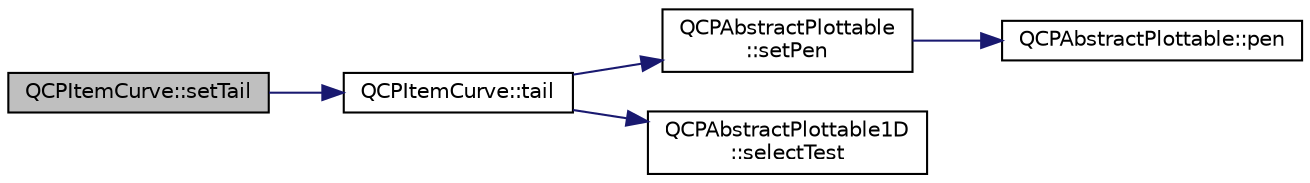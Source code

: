 digraph "QCPItemCurve::setTail"
{
  edge [fontname="Helvetica",fontsize="10",labelfontname="Helvetica",labelfontsize="10"];
  node [fontname="Helvetica",fontsize="10",shape=record];
  rankdir="LR";
  Node68 [label="QCPItemCurve::setTail",height=0.2,width=0.4,color="black", fillcolor="grey75", style="filled", fontcolor="black"];
  Node68 -> Node69 [color="midnightblue",fontsize="10",style="solid",fontname="Helvetica"];
  Node69 [label="QCPItemCurve::tail",height=0.2,width=0.4,color="black", fillcolor="white", style="filled",URL="$class_q_c_p_item_curve.html#aaef82aa581f6996444028027d6829acc"];
  Node69 -> Node70 [color="midnightblue",fontsize="10",style="solid",fontname="Helvetica"];
  Node70 [label="QCPAbstractPlottable\l::setPen",height=0.2,width=0.4,color="black", fillcolor="white", style="filled",URL="$class_q_c_p_abstract_plottable.html#ab74b09ae4c0e7e13142fe4b5bf46cac7"];
  Node70 -> Node71 [color="midnightblue",fontsize="10",style="solid",fontname="Helvetica"];
  Node71 [label="QCPAbstractPlottable::pen",height=0.2,width=0.4,color="black", fillcolor="white", style="filled",URL="$class_q_c_p_abstract_plottable.html#ad5972efc31344e5a7a78ab4f8864b2d3"];
  Node69 -> Node72 [color="midnightblue",fontsize="10",style="solid",fontname="Helvetica"];
  Node72 [label="QCPAbstractPlottable1D\l::selectTest",height=0.2,width=0.4,color="black", fillcolor="white", style="filled",URL="$class_q_c_p_abstract_plottable1_d.html#a4611b43bcb6441b2154eb4f4e0a33db2"];
}
